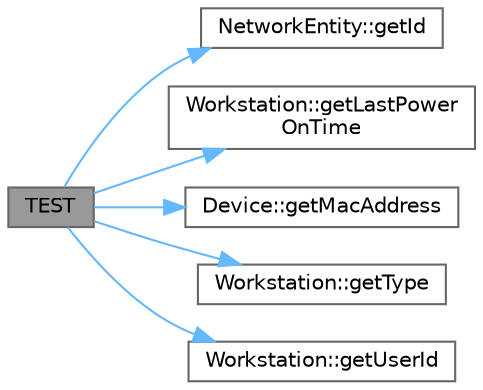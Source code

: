 digraph "TEST"
{
 // LATEX_PDF_SIZE
  bgcolor="transparent";
  edge [fontname=Helvetica,fontsize=10,labelfontname=Helvetica,labelfontsize=10];
  node [fontname=Helvetica,fontsize=10,shape=box,height=0.2,width=0.4];
  rankdir="LR";
  Node1 [id="Node000001",label="TEST",height=0.2,width=0.4,color="gray40", fillcolor="grey60", style="filled", fontcolor="black",tooltip=" "];
  Node1 -> Node2 [id="edge1_Node000001_Node000002",color="steelblue1",style="solid",tooltip=" "];
  Node2 [id="Node000002",label="NetworkEntity::getId",height=0.2,width=0.4,color="grey40", fillcolor="white", style="filled",URL="$class_network_entity.html#aebf4ef347e0f3355bc969520eecb100a",tooltip="Возвращает идентификатор сущности."];
  Node1 -> Node3 [id="edge2_Node000001_Node000003",color="steelblue1",style="solid",tooltip=" "];
  Node3 [id="Node000003",label="Workstation::getLastPower\lOnTime",height=0.2,width=0.4,color="grey40", fillcolor="white", style="filled",URL="$class_workstation.html#a07a5619ad1f680c6094c789698d4b468",tooltip="Возвращает время последнего включения."];
  Node1 -> Node4 [id="edge3_Node000001_Node000004",color="steelblue1",style="solid",tooltip=" "];
  Node4 [id="Node000004",label="Device::getMacAddress",height=0.2,width=0.4,color="grey40", fillcolor="white", style="filled",URL="$class_device.html#af72cbe72b48a19c95899eb5a538a99d9",tooltip="Возвращает MAC-адрес устройства."];
  Node1 -> Node5 [id="edge4_Node000001_Node000005",color="steelblue1",style="solid",tooltip=" "];
  Node5 [id="Node000005",label="Workstation::getType",height=0.2,width=0.4,color="grey40", fillcolor="white", style="filled",URL="$class_workstation.html#a58ae72dbd7ff7ab3abaae87db39e4bef",tooltip="Чисто виртуальная функция для получения типа устройства."];
  Node1 -> Node6 [id="edge5_Node000001_Node000006",color="steelblue1",style="solid",tooltip=" "];
  Node6 [id="Node000006",label="Workstation::getUserId",height=0.2,width=0.4,color="grey40", fillcolor="white", style="filled",URL="$class_workstation.html#abff393f615947a13b472feea013d8cc6",tooltip="Возвращает идентификатор пользователя."];
}
